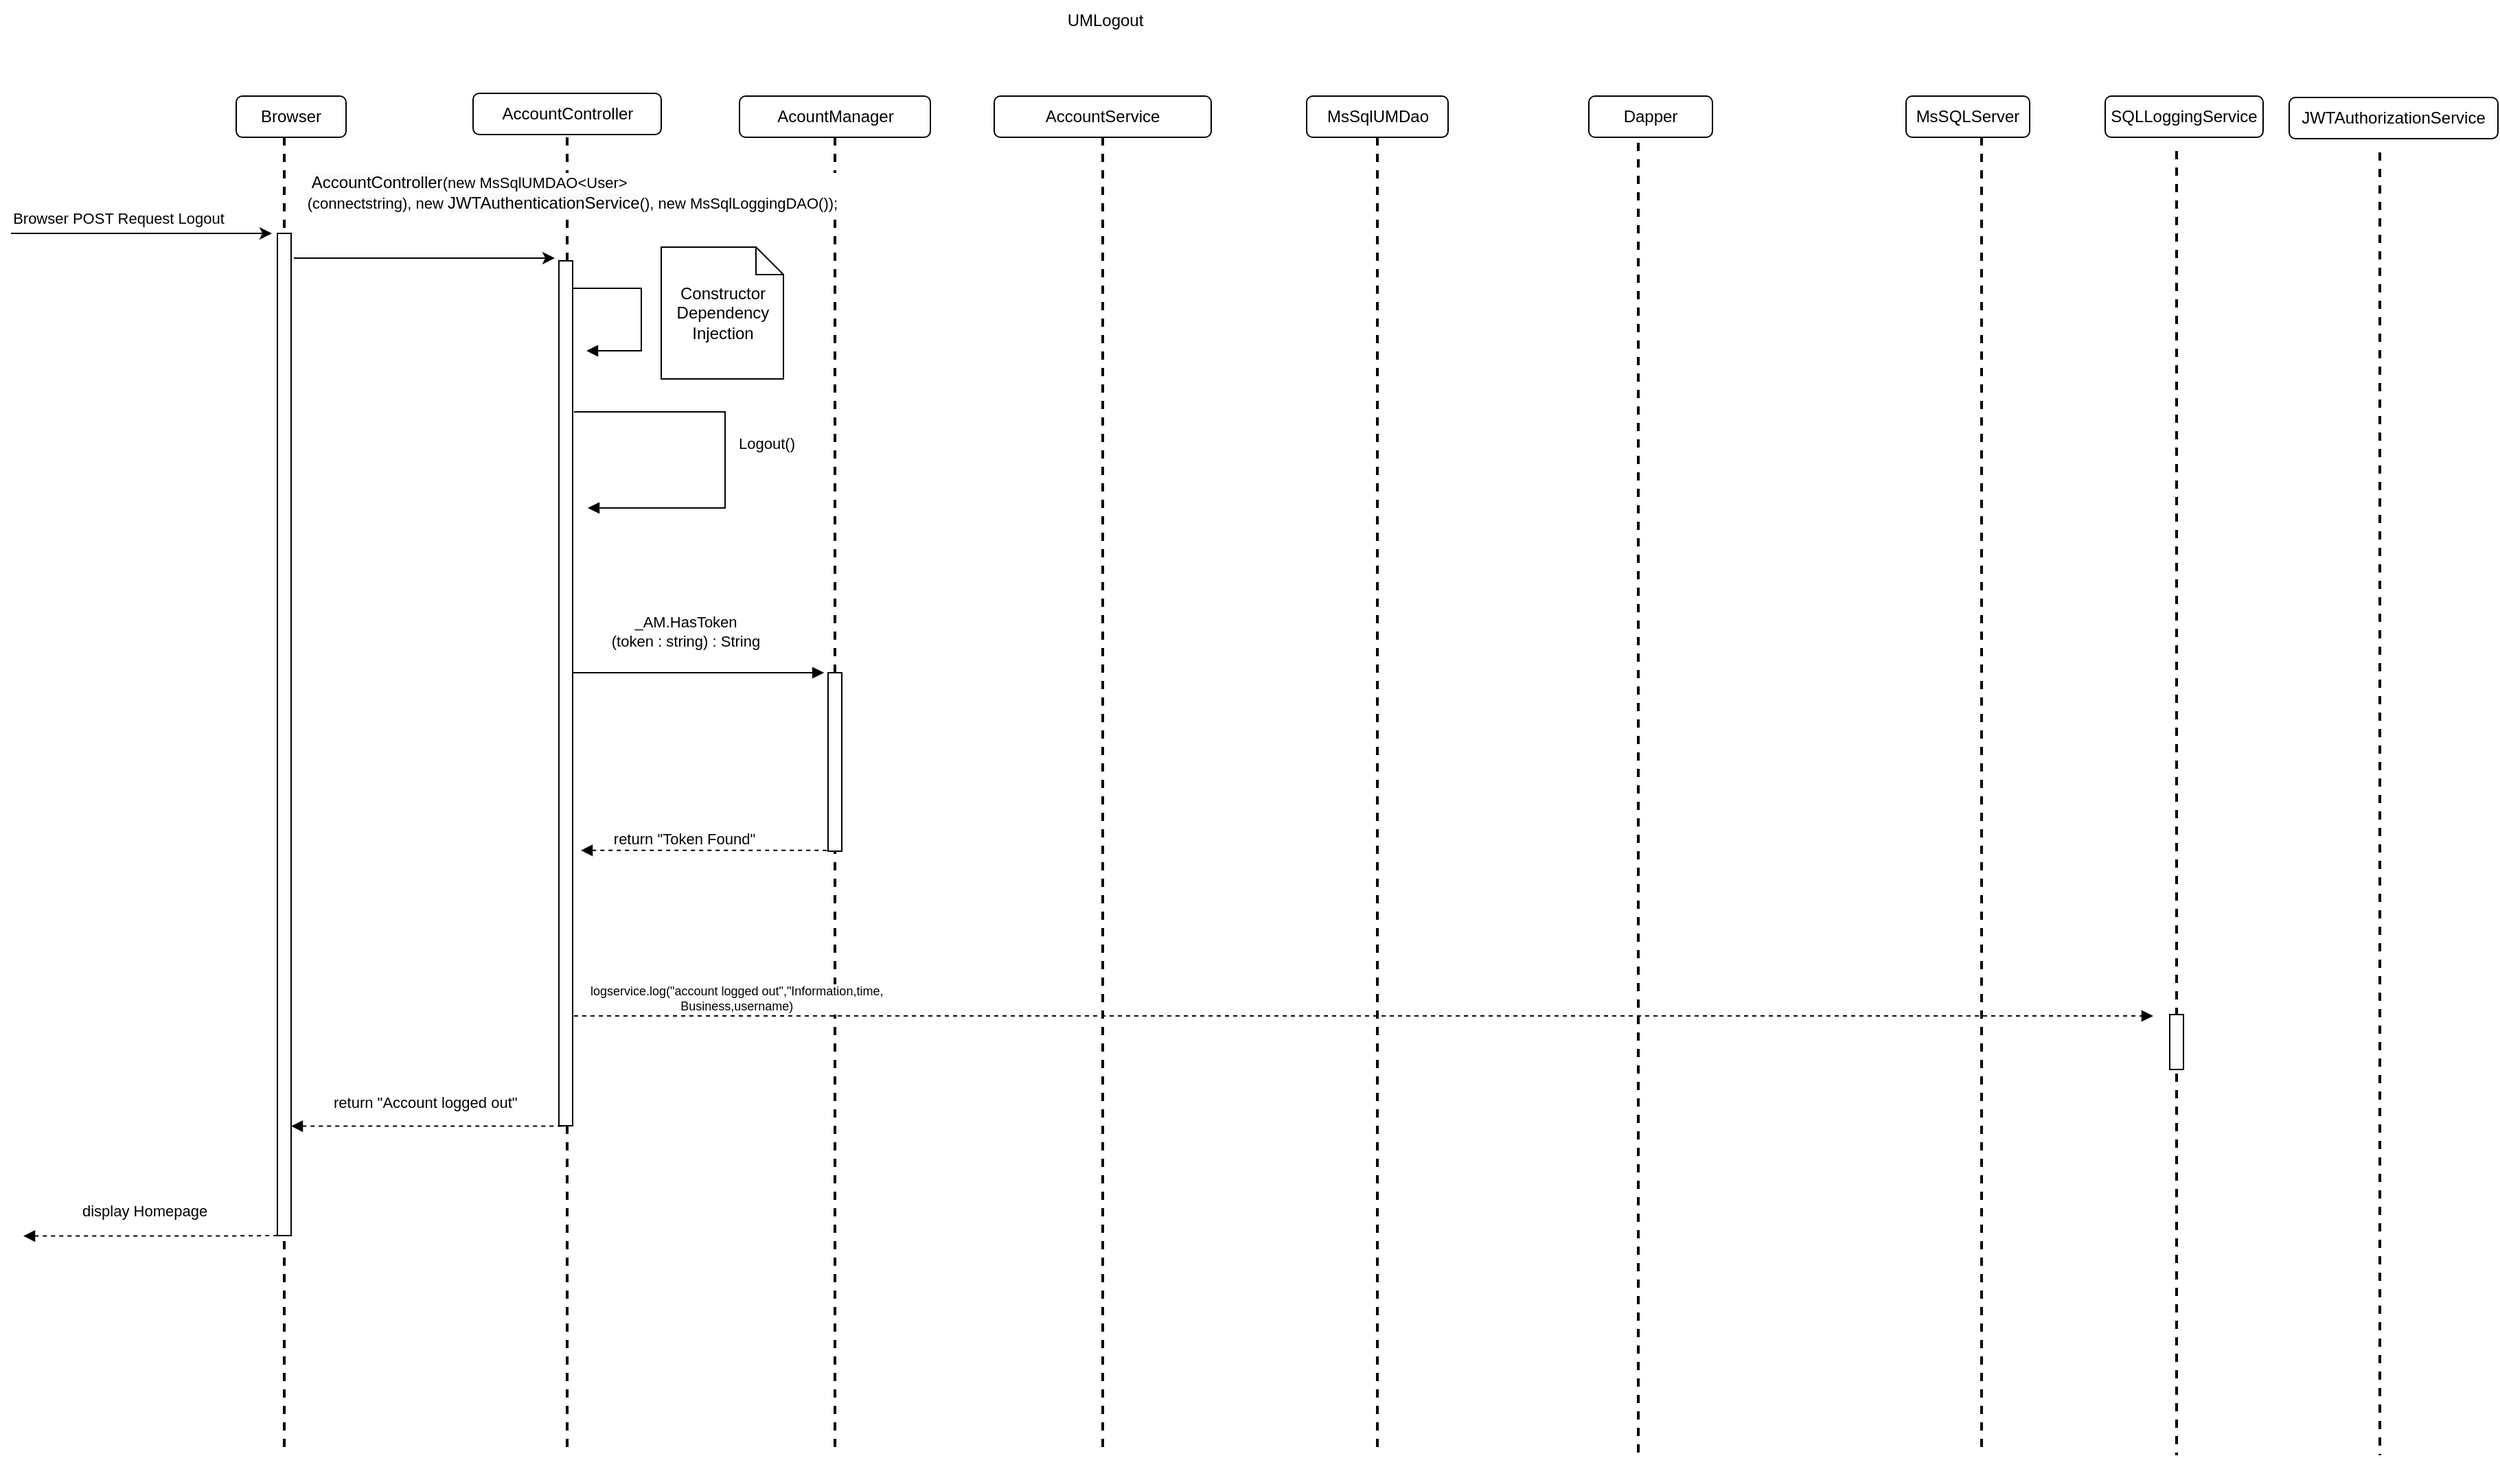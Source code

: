<mxfile version="16.6.3" type="google" pages="2"><diagram name="UMLogout" id="Ls0oduSnPWGDU-gvK58w"><mxGraphModel dx="1778" dy="953" grid="1" gridSize="10" guides="1" tooltips="1" connect="1" arrows="1" fold="1" page="1" pageScale="1" pageWidth="850" pageHeight="1100" math="0" shadow="0"><root><mxCell id="ZKjdgLh227jnvUvzfBVU-0"/><mxCell id="ZKjdgLh227jnvUvzfBVU-1" parent="ZKjdgLh227jnvUvzfBVU-0"/><mxCell id="ZKjdgLh227jnvUvzfBVU-2" value="AccountController" style="rounded=1;whiteSpace=wrap;html=1;" parent="ZKjdgLh227jnvUvzfBVU-1" vertex="1"><mxGeometry x="386.5" y="88" width="137" height="30" as="geometry"/></mxCell><mxCell id="ZKjdgLh227jnvUvzfBVU-3" value="" style="endArrow=classic;html=1;rounded=0;" parent="ZKjdgLh227jnvUvzfBVU-1" edge="1"><mxGeometry width="50" height="50" relative="1" as="geometry"><mxPoint x="256" y="208" as="sourcePoint"/><mxPoint x="446" y="208" as="targetPoint"/></mxGeometry></mxCell><mxCell id="ZKjdgLh227jnvUvzfBVU-4" value="AccountService" style="rounded=1;whiteSpace=wrap;html=1;" parent="ZKjdgLh227jnvUvzfBVU-1" vertex="1"><mxGeometry x="766" y="90" width="158" height="30" as="geometry"/></mxCell><mxCell id="ZKjdgLh227jnvUvzfBVU-5" value="MsSQLServer" style="rounded=1;whiteSpace=wrap;html=1;" parent="ZKjdgLh227jnvUvzfBVU-1" vertex="1"><mxGeometry x="1430" y="90" width="90" height="30" as="geometry"/></mxCell><mxCell id="ZKjdgLh227jnvUvzfBVU-6" value="AcountManager" style="rounded=1;whiteSpace=wrap;html=1;" parent="ZKjdgLh227jnvUvzfBVU-1" vertex="1"><mxGeometry x="580.5" y="90" width="139" height="30" as="geometry"/></mxCell><mxCell id="ZKjdgLh227jnvUvzfBVU-7" value="" style="line;strokeWidth=2;direction=south;html=1;dashed=1;" parent="ZKjdgLh227jnvUvzfBVU-1" vertex="1"><mxGeometry x="450" y="120" width="10" height="960" as="geometry"/></mxCell><mxCell id="ZKjdgLh227jnvUvzfBVU-8" value="" style="line;strokeWidth=2;direction=south;html=1;dashed=1;" parent="ZKjdgLh227jnvUvzfBVU-1" vertex="1"><mxGeometry x="645" y="120" width="10" height="960" as="geometry"/></mxCell><mxCell id="ZKjdgLh227jnvUvzfBVU-9" value="" style="line;strokeWidth=2;direction=south;html=1;dashed=1;" parent="ZKjdgLh227jnvUvzfBVU-1" vertex="1"><mxGeometry x="840" y="120" width="10" height="960" as="geometry"/></mxCell><mxCell id="ZKjdgLh227jnvUvzfBVU-10" value="" style="line;strokeWidth=2;direction=south;html=1;dashed=1;" parent="ZKjdgLh227jnvUvzfBVU-1" vertex="1"><mxGeometry x="1480" y="120" width="10" height="960" as="geometry"/></mxCell><mxCell id="ZKjdgLh227jnvUvzfBVU-11" value="UMLogout" style="text;html=1;strokeColor=none;fillColor=none;align=center;verticalAlign=middle;whiteSpace=wrap;rounded=0;" parent="ZKjdgLh227jnvUvzfBVU-1" vertex="1"><mxGeometry x="776" y="20" width="142" height="30" as="geometry"/></mxCell><mxCell id="ZKjdgLh227jnvUvzfBVU-12" value="MsSqlUMDao" style="rounded=1;whiteSpace=wrap;html=1;" parent="ZKjdgLh227jnvUvzfBVU-1" vertex="1"><mxGeometry x="993.5" y="90" width="103" height="30" as="geometry"/></mxCell><mxCell id="ZKjdgLh227jnvUvzfBVU-13" value="" style="line;strokeWidth=2;direction=south;html=1;dashed=1;" parent="ZKjdgLh227jnvUvzfBVU-1" vertex="1"><mxGeometry x="1040" y="120" width="10" height="960" as="geometry"/></mxCell><mxCell id="ZKjdgLh227jnvUvzfBVU-14" value="" style="html=1;points=[];perimeter=orthogonalPerimeter;" parent="ZKjdgLh227jnvUvzfBVU-1" vertex="1"><mxGeometry x="645" y="510" width="10" height="130" as="geometry"/></mxCell><mxCell id="ZKjdgLh227jnvUvzfBVU-15" value="" style="endArrow=none;endFill=0;html=1;edgeStyle=orthogonalEdgeStyle;align=left;verticalAlign=top;rounded=0;startArrow=block;startFill=1;dashed=1;" parent="ZKjdgLh227jnvUvzfBVU-1" edge="1"><mxGeometry x="-1" relative="1" as="geometry"><mxPoint x="254" y="840.26" as="sourcePoint"/><mxPoint x="450" y="840" as="targetPoint"/><Array as="points"><mxPoint x="453" y="840"/></Array></mxGeometry></mxCell><mxCell id="ZKjdgLh227jnvUvzfBVU-16" value="return &quot;Account logged out&quot;" style="edgeLabel;resizable=0;html=1;align=left;verticalAlign=bottom;" parent="ZKjdgLh227jnvUvzfBVU-15" connectable="0" vertex="1"><mxGeometry x="-1" relative="1" as="geometry"><mxPoint x="29" y="-9" as="offset"/></mxGeometry></mxCell><mxCell id="ZKjdgLh227jnvUvzfBVU-31" value="" style="line;strokeWidth=2;direction=south;html=1;dashed=1;" parent="ZKjdgLh227jnvUvzfBVU-1" vertex="1"><mxGeometry x="1622" y="130" width="10" height="950" as="geometry"/></mxCell><mxCell id="ZKjdgLh227jnvUvzfBVU-32" value="SQLLoggingService" style="rounded=1;whiteSpace=wrap;html=1;" parent="ZKjdgLh227jnvUvzfBVU-1" vertex="1"><mxGeometry x="1575" y="90" width="115" height="30" as="geometry"/></mxCell><mxCell id="ZKjdgLh227jnvUvzfBVU-33" value="" style="html=1;points=[];perimeter=orthogonalPerimeter;" parent="ZKjdgLh227jnvUvzfBVU-1" vertex="1"><mxGeometry x="1622" y="759" width="10" height="40" as="geometry"/></mxCell><mxCell id="ZKjdgLh227jnvUvzfBVU-36" value="Browser" style="rounded=1;whiteSpace=wrap;html=1;" parent="ZKjdgLh227jnvUvzfBVU-1" vertex="1"><mxGeometry x="214" y="90" width="80" height="30" as="geometry"/></mxCell><mxCell id="ZKjdgLh227jnvUvzfBVU-37" value="" style="line;strokeWidth=2;direction=south;html=1;dashed=1;" parent="ZKjdgLh227jnvUvzfBVU-1" vertex="1"><mxGeometry x="244" y="120" width="10" height="960" as="geometry"/></mxCell><mxCell id="ZKjdgLh227jnvUvzfBVU-38" value="" style="html=1;points=[];perimeter=orthogonalPerimeter;" parent="ZKjdgLh227jnvUvzfBVU-1" vertex="1"><mxGeometry x="244" y="190" width="10" height="730" as="geometry"/></mxCell><mxCell id="ZKjdgLh227jnvUvzfBVU-39" value="" style="endArrow=classic;html=1;rounded=0;" parent="ZKjdgLh227jnvUvzfBVU-1" edge="1"><mxGeometry width="50" height="50" relative="1" as="geometry"><mxPoint x="50" y="190" as="sourcePoint"/><mxPoint x="240" y="190" as="targetPoint"/></mxGeometry></mxCell><mxCell id="ZKjdgLh227jnvUvzfBVU-40" value="Browser POST Request Logout" style="edgeLabel;html=1;align=center;verticalAlign=middle;resizable=0;points=[];" parent="ZKjdgLh227jnvUvzfBVU-39" vertex="1" connectable="0"><mxGeometry x="0.567" y="-1" relative="1" as="geometry"><mxPoint x="-71" y="-12" as="offset"/></mxGeometry></mxCell><mxCell id="ZKjdgLh227jnvUvzfBVU-41" value="" style="endArrow=block;endFill=1;html=1;edgeStyle=orthogonalEdgeStyle;align=left;verticalAlign=top;rounded=0;" parent="ZKjdgLh227jnvUvzfBVU-1" edge="1"><mxGeometry x="-1" relative="1" as="geometry"><mxPoint x="459" y="230.03" as="sourcePoint"/><mxPoint x="469" y="275.53" as="targetPoint"/><Array as="points"><mxPoint x="509" y="230.03"/><mxPoint x="509" y="275.03"/></Array></mxGeometry></mxCell><mxCell id="ZKjdgLh227jnvUvzfBVU-42" value="" style="line;strokeWidth=2;direction=south;html=1;dashed=1;" parent="ZKjdgLh227jnvUvzfBVU-1" vertex="1"><mxGeometry x="1230" y="124" width="10" height="956" as="geometry"/></mxCell><mxCell id="ZKjdgLh227jnvUvzfBVU-44" value="Dapper" style="rounded=1;whiteSpace=wrap;html=1;" parent="ZKjdgLh227jnvUvzfBVU-1" vertex="1"><mxGeometry x="1199" y="90" width="90" height="30" as="geometry"/></mxCell><mxCell id="ZKjdgLh227jnvUvzfBVU-50" value="" style="endArrow=block;endFill=1;html=1;edgeStyle=orthogonalEdgeStyle;align=left;verticalAlign=top;rounded=0;startArrow=none;startFill=0;dashed=1;" parent="ZKjdgLh227jnvUvzfBVU-1" edge="1"><mxGeometry x="-1" relative="1" as="geometry"><mxPoint x="460" y="760" as="sourcePoint"/><mxPoint x="1610" y="760" as="targetPoint"/><Array as="points"><mxPoint x="1106" y="759.96"/></Array></mxGeometry></mxCell><mxCell id="ZKjdgLh227jnvUvzfBVU-51" value="&lt;div style=&quot;font-size: 9px ; text-align: center&quot;&gt;logservice.log(&quot;account logged out&quot;,&quot;Information,time,&lt;/div&gt;&lt;div style=&quot;font-size: 9px ; text-align: center&quot;&gt;Business,username)&lt;/div&gt;" style="edgeLabel;resizable=0;html=1;align=left;verticalAlign=bottom;" parent="ZKjdgLh227jnvUvzfBVU-50" connectable="0" vertex="1"><mxGeometry x="-1" relative="1" as="geometry"><mxPoint x="10" as="offset"/></mxGeometry></mxCell><mxCell id="ZKjdgLh227jnvUvzfBVU-52" value="" style="endArrow=none;endFill=0;html=1;edgeStyle=orthogonalEdgeStyle;align=left;verticalAlign=top;rounded=0;startArrow=block;startFill=1;dashed=1;" parent="ZKjdgLh227jnvUvzfBVU-1" edge="1"><mxGeometry x="-1" relative="1" as="geometry"><mxPoint x="59" y="920.26" as="sourcePoint"/><mxPoint x="244" y="920.0" as="targetPoint"/><Array as="points"><mxPoint x="199" y="920.0"/><mxPoint x="199" y="920.0"/></Array></mxGeometry></mxCell><mxCell id="ZKjdgLh227jnvUvzfBVU-53" value="display Homepage" style="edgeLabel;resizable=0;html=1;align=left;verticalAlign=bottom;" parent="ZKjdgLh227jnvUvzfBVU-52" connectable="0" vertex="1"><mxGeometry x="-1" relative="1" as="geometry"><mxPoint x="41" y="-10" as="offset"/></mxGeometry></mxCell><mxCell id="ZKjdgLh227jnvUvzfBVU-56" value="" style="line;strokeWidth=2;direction=south;html=1;dashed=1;" parent="ZKjdgLh227jnvUvzfBVU-1" vertex="1"><mxGeometry x="1770" y="131" width="10" height="949" as="geometry"/></mxCell><mxCell id="ZKjdgLh227jnvUvzfBVU-57" value="JWTAuthorizationService" style="rounded=1;whiteSpace=wrap;html=1;" parent="ZKjdgLh227jnvUvzfBVU-1" vertex="1"><mxGeometry x="1709" y="91" width="152" height="30" as="geometry"/></mxCell><mxCell id="ZKjdgLh227jnvUvzfBVU-63" value="Constructor Dependency Injection" style="shape=note;size=20;whiteSpace=wrap;html=1;" parent="ZKjdgLh227jnvUvzfBVU-1" vertex="1"><mxGeometry x="523.5" y="200" width="89" height="96" as="geometry"/></mxCell><mxCell id="ZKjdgLh227jnvUvzfBVU-64" value="&lt;div style=&quot;text-align: left&quot;&gt;&lt;div&gt;&amp;nbsp;&lt;span style=&quot;font-size: 12px ; text-align: center ; background-color: rgb(248 , 249 , 250)&quot;&gt;AccountController&lt;/span&gt;(new MsSqlUMDAO&amp;lt;User&amp;gt;&lt;br&gt;&lt;/div&gt;&lt;div&gt;(connectstring), new&amp;nbsp;&lt;span style=&quot;font-size: 12px ; text-align: center ; background-color: rgb(248 , 249 , 250)&quot;&gt;JWTAuthenticationService&lt;/span&gt;(),&lt;span style=&quot;text-align: left&quot;&gt; new MsSqlLoggingDAO()&lt;/span&gt;);&amp;nbsp;&lt;/div&gt;&lt;/div&gt;" style="edgeLabel;html=1;align=center;verticalAlign=middle;resizable=0;points=[];" parent="ZKjdgLh227jnvUvzfBVU-1" vertex="1" connectable="0"><mxGeometry x="460" y="160" as="geometry"/></mxCell><mxCell id="ZKjdgLh227jnvUvzfBVU-65" value="" style="endArrow=block;endFill=1;html=1;edgeStyle=orthogonalEdgeStyle;align=left;verticalAlign=top;rounded=0;" parent="ZKjdgLh227jnvUvzfBVU-1" edge="1"><mxGeometry x="-1" relative="1" as="geometry"><mxPoint x="460" y="320.03" as="sourcePoint"/><mxPoint x="470" y="390" as="targetPoint"/><Array as="points"><mxPoint x="570" y="320"/><mxPoint x="570" y="390"/><mxPoint x="470" y="390"/></Array></mxGeometry></mxCell><mxCell id="ZKjdgLh227jnvUvzfBVU-66" value="Logout()" style="edgeLabel;html=1;align=center;verticalAlign=middle;resizable=0;points=[];" parent="ZKjdgLh227jnvUvzfBVU-65" vertex="1" connectable="0"><mxGeometry x="-0.054" relative="1" as="geometry"><mxPoint x="30" as="offset"/></mxGeometry></mxCell><mxCell id="ZKjdgLh227jnvUvzfBVU-67" value="" style="html=1;points=[];perimeter=orthogonalPerimeter;" parent="ZKjdgLh227jnvUvzfBVU-1" vertex="1"><mxGeometry x="449" y="210" width="10" height="630" as="geometry"/></mxCell><mxCell id="rgWq66I5CcKogV0iHqHt-0" value="" style="endArrow=block;endFill=1;html=1;edgeStyle=orthogonalEdgeStyle;align=left;verticalAlign=top;rounded=0;exitX=1.133;exitY=0.18;exitDx=0;exitDy=0;exitPerimeter=0;entryX=-0.055;entryY=0.009;entryDx=0;entryDy=0;entryPerimeter=0;" parent="ZKjdgLh227jnvUvzfBVU-1" edge="1"><mxGeometry x="-1" relative="1" as="geometry"><mxPoint x="459" y="510" as="sourcePoint"/><mxPoint x="642.12" y="510" as="targetPoint"/><Array as="points"><mxPoint x="642.67" y="510.37"/></Array></mxGeometry></mxCell><mxCell id="rgWq66I5CcKogV0iHqHt-1" value="_AM.HasToken&lt;br&gt;&lt;div&gt;(token : string) : String&lt;/div&gt;" style="edgeLabel;html=1;align=center;verticalAlign=middle;resizable=0;points=[];" parent="rgWq66I5CcKogV0iHqHt-0" vertex="1" connectable="0"><mxGeometry x="-0.158" y="2" relative="1" as="geometry"><mxPoint x="5" y="-28" as="offset"/></mxGeometry></mxCell><mxCell id="rgWq66I5CcKogV0iHqHt-2" value="" style="endArrow=none;endFill=0;html=1;edgeStyle=orthogonalEdgeStyle;align=left;verticalAlign=top;rounded=0;startArrow=block;startFill=1;dashed=1;" parent="ZKjdgLh227jnvUvzfBVU-1" edge="1"><mxGeometry x="-1" relative="1" as="geometry"><mxPoint x="465" y="639.39" as="sourcePoint"/><mxPoint x="645" y="639.44" as="targetPoint"/><Array as="points"><mxPoint x="600" y="639.39"/><mxPoint x="600" y="639.39"/></Array></mxGeometry></mxCell><mxCell id="ngEytCIY_5w1e09uItBK-20" value="return &quot;Token Found&quot;" style="edgeLabel;html=1;align=center;verticalAlign=middle;resizable=0;points=[];" parent="rgWq66I5CcKogV0iHqHt-2" vertex="1" connectable="0"><mxGeometry x="0.12" y="1" relative="1" as="geometry"><mxPoint x="-26" y="-8" as="offset"/></mxGeometry></mxCell></root></mxGraphModel></diagram><diagram name="UMLogout (Invalid Token)" id="s4MuFOCCg6VchjzsIZbf"><mxGraphModel dx="1673" dy="896" grid="1" gridSize="10" guides="1" tooltips="1" connect="1" arrows="1" fold="1" page="1" pageScale="1" pageWidth="850" pageHeight="1100" math="0" shadow="0"><root><mxCell id="Bkj9d2cZEITOIFKjsPXm-0"/><mxCell id="Bkj9d2cZEITOIFKjsPXm-1" parent="Bkj9d2cZEITOIFKjsPXm-0"/><mxCell id="Bkj9d2cZEITOIFKjsPXm-2" value="AccountController" style="rounded=1;whiteSpace=wrap;html=1;" parent="Bkj9d2cZEITOIFKjsPXm-1" vertex="1"><mxGeometry x="386.5" y="88" width="137" height="30" as="geometry"/></mxCell><mxCell id="Bkj9d2cZEITOIFKjsPXm-3" value="" style="endArrow=classic;html=1;rounded=0;" parent="Bkj9d2cZEITOIFKjsPXm-1" edge="1"><mxGeometry width="50" height="50" relative="1" as="geometry"><mxPoint x="256" y="208" as="sourcePoint"/><mxPoint x="446" y="208" as="targetPoint"/></mxGeometry></mxCell><mxCell id="Bkj9d2cZEITOIFKjsPXm-4" value="AccountService" style="rounded=1;whiteSpace=wrap;html=1;" parent="Bkj9d2cZEITOIFKjsPXm-1" vertex="1"><mxGeometry x="766" y="90" width="158" height="30" as="geometry"/></mxCell><mxCell id="Bkj9d2cZEITOIFKjsPXm-5" value="MsSQLServer" style="rounded=1;whiteSpace=wrap;html=1;" parent="Bkj9d2cZEITOIFKjsPXm-1" vertex="1"><mxGeometry x="1430" y="90" width="90" height="30" as="geometry"/></mxCell><mxCell id="Bkj9d2cZEITOIFKjsPXm-6" value="AcountManager" style="rounded=1;whiteSpace=wrap;html=1;" parent="Bkj9d2cZEITOIFKjsPXm-1" vertex="1"><mxGeometry x="580.5" y="90" width="139" height="30" as="geometry"/></mxCell><mxCell id="Bkj9d2cZEITOIFKjsPXm-7" value="" style="line;strokeWidth=2;direction=south;html=1;dashed=1;" parent="Bkj9d2cZEITOIFKjsPXm-1" vertex="1"><mxGeometry x="450" y="120" width="10" height="920" as="geometry"/></mxCell><mxCell id="Bkj9d2cZEITOIFKjsPXm-8" value="" style="line;strokeWidth=2;direction=south;html=1;dashed=1;" parent="Bkj9d2cZEITOIFKjsPXm-1" vertex="1"><mxGeometry x="645" y="120" width="10" height="930" as="geometry"/></mxCell><mxCell id="Bkj9d2cZEITOIFKjsPXm-9" value="" style="line;strokeWidth=2;direction=south;html=1;dashed=1;" parent="Bkj9d2cZEITOIFKjsPXm-1" vertex="1"><mxGeometry x="840" y="120" width="10" height="920" as="geometry"/></mxCell><mxCell id="Bkj9d2cZEITOIFKjsPXm-10" value="" style="line;strokeWidth=2;direction=south;html=1;dashed=1;" parent="Bkj9d2cZEITOIFKjsPXm-1" vertex="1"><mxGeometry x="1480" y="120" width="10" height="920" as="geometry"/></mxCell><mxCell id="Bkj9d2cZEITOIFKjsPXm-11" value="UMLogout (Invalid Token)" style="text;html=1;strokeColor=none;fillColor=none;align=center;verticalAlign=middle;whiteSpace=wrap;rounded=0;" parent="Bkj9d2cZEITOIFKjsPXm-1" vertex="1"><mxGeometry x="776" y="20" width="142" height="30" as="geometry"/></mxCell><mxCell id="Bkj9d2cZEITOIFKjsPXm-12" value="MsSqlUMDao" style="rounded=1;whiteSpace=wrap;html=1;" parent="Bkj9d2cZEITOIFKjsPXm-1" vertex="1"><mxGeometry x="993.5" y="90" width="103" height="30" as="geometry"/></mxCell><mxCell id="Bkj9d2cZEITOIFKjsPXm-13" value="" style="line;strokeWidth=2;direction=south;html=1;dashed=1;" parent="Bkj9d2cZEITOIFKjsPXm-1" vertex="1"><mxGeometry x="1040" y="120" width="10" height="920" as="geometry"/></mxCell><mxCell id="Bkj9d2cZEITOIFKjsPXm-14" value="" style="html=1;points=[];perimeter=orthogonalPerimeter;" parent="Bkj9d2cZEITOIFKjsPXm-1" vertex="1"><mxGeometry x="645" y="510" width="10" height="130" as="geometry"/></mxCell><mxCell id="Bkj9d2cZEITOIFKjsPXm-15" value="" style="endArrow=none;endFill=0;html=1;edgeStyle=orthogonalEdgeStyle;align=left;verticalAlign=top;rounded=0;startArrow=block;startFill=1;dashed=1;" parent="Bkj9d2cZEITOIFKjsPXm-1" edge="1"><mxGeometry x="-1" relative="1" as="geometry"><mxPoint x="264" y="810.26" as="sourcePoint"/><mxPoint x="449" y="810.0" as="targetPoint"/><Array as="points"><mxPoint x="404" y="810"/><mxPoint x="404" y="810"/></Array></mxGeometry></mxCell><mxCell id="Bkj9d2cZEITOIFKjsPXm-16" value="return &quot;Token Not Found&quot;" style="edgeLabel;resizable=0;html=1;align=left;verticalAlign=bottom;" parent="Bkj9d2cZEITOIFKjsPXm-15" connectable="0" vertex="1"><mxGeometry x="-1" relative="1" as="geometry"><mxPoint x="29" y="-10" as="offset"/></mxGeometry></mxCell><mxCell id="Bkj9d2cZEITOIFKjsPXm-17" value="" style="line;strokeWidth=2;direction=south;html=1;dashed=1;" parent="Bkj9d2cZEITOIFKjsPXm-1" vertex="1"><mxGeometry x="1622" y="130" width="10" height="920" as="geometry"/></mxCell><mxCell id="Bkj9d2cZEITOIFKjsPXm-18" value="SQLLoggingService" style="rounded=1;whiteSpace=wrap;html=1;" parent="Bkj9d2cZEITOIFKjsPXm-1" vertex="1"><mxGeometry x="1575" y="90" width="115" height="30" as="geometry"/></mxCell><mxCell id="Bkj9d2cZEITOIFKjsPXm-19" value="" style="html=1;points=[];perimeter=orthogonalPerimeter;" parent="Bkj9d2cZEITOIFKjsPXm-1" vertex="1"><mxGeometry x="1622" y="699" width="10" height="40" as="geometry"/></mxCell><mxCell id="Bkj9d2cZEITOIFKjsPXm-20" value="Browser" style="rounded=1;whiteSpace=wrap;html=1;" parent="Bkj9d2cZEITOIFKjsPXm-1" vertex="1"><mxGeometry x="214" y="90" width="80" height="30" as="geometry"/></mxCell><mxCell id="Bkj9d2cZEITOIFKjsPXm-21" value="" style="line;strokeWidth=2;direction=south;html=1;dashed=1;" parent="Bkj9d2cZEITOIFKjsPXm-1" vertex="1"><mxGeometry x="244" y="120" width="10" height="930" as="geometry"/></mxCell><mxCell id="Bkj9d2cZEITOIFKjsPXm-22" value="" style="html=1;points=[];perimeter=orthogonalPerimeter;" parent="Bkj9d2cZEITOIFKjsPXm-1" vertex="1"><mxGeometry x="244" y="190" width="10" height="690" as="geometry"/></mxCell><mxCell id="Bkj9d2cZEITOIFKjsPXm-23" value="" style="endArrow=classic;html=1;rounded=0;" parent="Bkj9d2cZEITOIFKjsPXm-1" edge="1"><mxGeometry width="50" height="50" relative="1" as="geometry"><mxPoint x="50" y="190" as="sourcePoint"/><mxPoint x="240" y="190" as="targetPoint"/></mxGeometry></mxCell><mxCell id="Bkj9d2cZEITOIFKjsPXm-24" value="Browser POST Request Logout" style="edgeLabel;html=1;align=center;verticalAlign=middle;resizable=0;points=[];" parent="Bkj9d2cZEITOIFKjsPXm-23" vertex="1" connectable="0"><mxGeometry x="0.567" y="-1" relative="1" as="geometry"><mxPoint x="-71" y="-12" as="offset"/></mxGeometry></mxCell><mxCell id="Bkj9d2cZEITOIFKjsPXm-25" value="" style="endArrow=block;endFill=1;html=1;edgeStyle=orthogonalEdgeStyle;align=left;verticalAlign=top;rounded=0;" parent="Bkj9d2cZEITOIFKjsPXm-1" edge="1"><mxGeometry x="-1" relative="1" as="geometry"><mxPoint x="459" y="230.03" as="sourcePoint"/><mxPoint x="469" y="275.53" as="targetPoint"/><Array as="points"><mxPoint x="509" y="230.03"/><mxPoint x="509" y="275.03"/></Array></mxGeometry></mxCell><mxCell id="Bkj9d2cZEITOIFKjsPXm-26" value="" style="line;strokeWidth=2;direction=south;html=1;dashed=1;" parent="Bkj9d2cZEITOIFKjsPXm-1" vertex="1"><mxGeometry x="1230" y="124" width="10" height="916" as="geometry"/></mxCell><mxCell id="Bkj9d2cZEITOIFKjsPXm-27" value="Dapper" style="rounded=1;whiteSpace=wrap;html=1;" parent="Bkj9d2cZEITOIFKjsPXm-1" vertex="1"><mxGeometry x="1199" y="90" width="90" height="30" as="geometry"/></mxCell><mxCell id="Bkj9d2cZEITOIFKjsPXm-28" value="" style="endArrow=block;endFill=1;html=1;edgeStyle=orthogonalEdgeStyle;align=left;verticalAlign=top;rounded=0;startArrow=none;startFill=0;dashed=1;" parent="Bkj9d2cZEITOIFKjsPXm-1" edge="1"><mxGeometry x="-1" relative="1" as="geometry"><mxPoint x="460" y="700" as="sourcePoint"/><mxPoint x="1610" y="700" as="targetPoint"/><Array as="points"><mxPoint x="1106" y="699.96"/></Array></mxGeometry></mxCell><mxCell id="Bkj9d2cZEITOIFKjsPXm-29" value="&lt;div style=&quot;font-size: 9px ; text-align: center&quot;&gt;logservice.log(&quot;Token Not Found&quot;,&quot;Information,time,&lt;/div&gt;&lt;div style=&quot;font-size: 9px ; text-align: center&quot;&gt;Business,username)&lt;/div&gt;" style="edgeLabel;resizable=0;html=1;align=left;verticalAlign=bottom;" parent="Bkj9d2cZEITOIFKjsPXm-28" connectable="0" vertex="1"><mxGeometry x="-1" relative="1" as="geometry"><mxPoint x="10" as="offset"/></mxGeometry></mxCell><mxCell id="Bkj9d2cZEITOIFKjsPXm-30" value="" style="endArrow=none;endFill=0;html=1;edgeStyle=orthogonalEdgeStyle;align=left;verticalAlign=top;rounded=0;startArrow=block;startFill=1;dashed=1;" parent="Bkj9d2cZEITOIFKjsPXm-1" edge="1"><mxGeometry x="-1" relative="1" as="geometry"><mxPoint x="59" y="880.26" as="sourcePoint"/><mxPoint x="244" y="880.0" as="targetPoint"/><Array as="points"><mxPoint x="199" y="880.0"/><mxPoint x="199" y="880.0"/></Array></mxGeometry></mxCell><mxCell id="Bkj9d2cZEITOIFKjsPXm-31" value="display Homepage" style="edgeLabel;resizable=0;html=1;align=left;verticalAlign=bottom;" parent="Bkj9d2cZEITOIFKjsPXm-30" connectable="0" vertex="1"><mxGeometry x="-1" relative="1" as="geometry"><mxPoint x="41" y="-10" as="offset"/></mxGeometry></mxCell><mxCell id="Bkj9d2cZEITOIFKjsPXm-34" value="" style="line;strokeWidth=2;direction=south;html=1;dashed=1;" parent="Bkj9d2cZEITOIFKjsPXm-1" vertex="1"><mxGeometry x="1770" y="131" width="10" height="919" as="geometry"/></mxCell><mxCell id="Bkj9d2cZEITOIFKjsPXm-35" value="JWTAuthorizationService" style="rounded=1;whiteSpace=wrap;html=1;" parent="Bkj9d2cZEITOIFKjsPXm-1" vertex="1"><mxGeometry x="1709" y="91" width="152" height="30" as="geometry"/></mxCell><mxCell id="Bkj9d2cZEITOIFKjsPXm-39" value="Constructor Dependency Injection" style="shape=note;size=20;whiteSpace=wrap;html=1;" parent="Bkj9d2cZEITOIFKjsPXm-1" vertex="1"><mxGeometry x="523.5" y="200" width="89" height="96" as="geometry"/></mxCell><mxCell id="Bkj9d2cZEITOIFKjsPXm-40" value="&lt;div style=&quot;text-align: left&quot;&gt;&lt;div&gt;&amp;nbsp;&lt;span style=&quot;font-size: 12px ; text-align: center ; background-color: rgb(248 , 249 , 250)&quot;&gt;AccountController&lt;/span&gt;(new MsSqlUMDAO&amp;lt;User&amp;gt;&lt;br&gt;&lt;/div&gt;&lt;div&gt;(connectstring), new&amp;nbsp;&lt;span style=&quot;font-size: 12px ; text-align: center ; background-color: rgb(248 , 249 , 250)&quot;&gt;JWTAuthenticationService&lt;/span&gt;(),&lt;span style=&quot;text-align: left&quot;&gt; new MsSqlLoggingDAO()&lt;/span&gt;);&amp;nbsp;&lt;/div&gt;&lt;/div&gt;" style="edgeLabel;html=1;align=center;verticalAlign=middle;resizable=0;points=[];" parent="Bkj9d2cZEITOIFKjsPXm-1" vertex="1" connectable="0"><mxGeometry x="460" y="160" as="geometry"/></mxCell><mxCell id="Bkj9d2cZEITOIFKjsPXm-41" value="" style="endArrow=block;endFill=1;html=1;edgeStyle=orthogonalEdgeStyle;align=left;verticalAlign=top;rounded=0;" parent="Bkj9d2cZEITOIFKjsPXm-1" edge="1"><mxGeometry x="-1" relative="1" as="geometry"><mxPoint x="460" y="320.03" as="sourcePoint"/><mxPoint x="470" y="390" as="targetPoint"/><Array as="points"><mxPoint x="570" y="320"/><mxPoint x="570" y="390"/><mxPoint x="470" y="390"/></Array></mxGeometry></mxCell><mxCell id="Bkj9d2cZEITOIFKjsPXm-42" value="Logout()" style="edgeLabel;html=1;align=center;verticalAlign=middle;resizable=0;points=[];" parent="Bkj9d2cZEITOIFKjsPXm-41" vertex="1" connectable="0"><mxGeometry x="-0.054" relative="1" as="geometry"><mxPoint x="30" as="offset"/></mxGeometry></mxCell><mxCell id="Bkj9d2cZEITOIFKjsPXm-43" value="" style="html=1;points=[];perimeter=orthogonalPerimeter;" parent="Bkj9d2cZEITOIFKjsPXm-1" vertex="1"><mxGeometry x="449" y="210" width="10" height="600" as="geometry"/></mxCell><mxCell id="Bkj9d2cZEITOIFKjsPXm-44" value="" style="endArrow=block;endFill=1;html=1;edgeStyle=orthogonalEdgeStyle;align=left;verticalAlign=top;rounded=0;exitX=1.133;exitY=0.18;exitDx=0;exitDy=0;exitPerimeter=0;entryX=-0.055;entryY=0.009;entryDx=0;entryDy=0;entryPerimeter=0;" parent="Bkj9d2cZEITOIFKjsPXm-1" edge="1"><mxGeometry x="-1" relative="1" as="geometry"><mxPoint x="459" y="510" as="sourcePoint"/><mxPoint x="642.12" y="510" as="targetPoint"/><Array as="points"><mxPoint x="642.67" y="510.37"/></Array></mxGeometry></mxCell><mxCell id="Bkj9d2cZEITOIFKjsPXm-45" value="_AM.HasToken&lt;br&gt;&lt;div&gt;(token : string) : String&lt;/div&gt;" style="edgeLabel;html=1;align=center;verticalAlign=middle;resizable=0;points=[];" parent="Bkj9d2cZEITOIFKjsPXm-44" vertex="1" connectable="0"><mxGeometry x="-0.158" y="2" relative="1" as="geometry"><mxPoint x="5" y="-28" as="offset"/></mxGeometry></mxCell><mxCell id="Bkj9d2cZEITOIFKjsPXm-46" value="" style="endArrow=none;endFill=0;html=1;edgeStyle=orthogonalEdgeStyle;align=left;verticalAlign=top;rounded=0;startArrow=block;startFill=1;dashed=1;" parent="Bkj9d2cZEITOIFKjsPXm-1" edge="1"><mxGeometry x="-1" relative="1" as="geometry"><mxPoint x="465" y="639.39" as="sourcePoint"/><mxPoint x="645" y="639.44" as="targetPoint"/><Array as="points"><mxPoint x="600" y="639.39"/><mxPoint x="600" y="639.39"/></Array></mxGeometry></mxCell><mxCell id="Bkj9d2cZEITOIFKjsPXm-47" value="return &quot;Token Not Found&quot;" style="edgeLabel;html=1;align=center;verticalAlign=middle;resizable=0;points=[];" parent="Bkj9d2cZEITOIFKjsPXm-46" vertex="1" connectable="0"><mxGeometry x="0.12" y="1" relative="1" as="geometry"><mxPoint x="-26" y="-8" as="offset"/></mxGeometry></mxCell></root></mxGraphModel></diagram></mxfile>